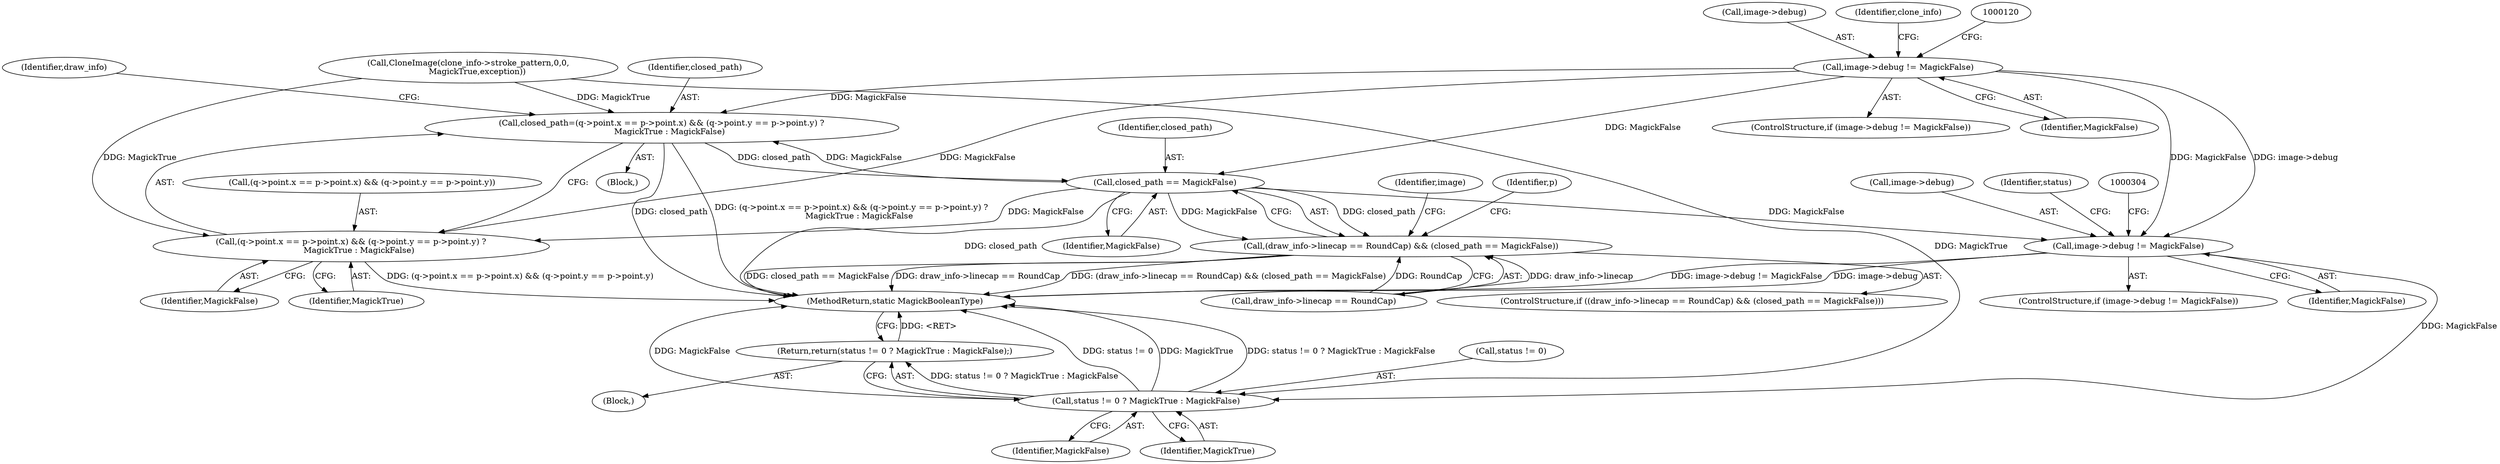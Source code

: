digraph "0_ImageMagick_726812fa2fa7ce16bcf58f6e115f65427a1c0950_3@pointer" {
"1000114" [label="(Call,image->debug != MagickFalse)"];
"1000244" [label="(Call,closed_path=(q->point.x == p->point.x) && (q->point.y == p->point.y) ?\n      MagickTrue : MagickFalse)"];
"1000279" [label="(Call,closed_path == MagickFalse)"];
"1000246" [label="(Call,(q->point.x == p->point.x) && (q->point.y == p->point.y) ?\n      MagickTrue : MagickFalse)"];
"1000273" [label="(Call,(draw_info->linecap == RoundCap) && (closed_path == MagickFalse))"];
"1000298" [label="(Call,image->debug != MagickFalse)"];
"1000310" [label="(Call,status != 0 ? MagickTrue : MagickFalse)"];
"1000309" [label="(Return,return(status != 0 ? MagickTrue : MagickFalse);)"];
"1000309" [label="(Return,return(status != 0 ? MagickTrue : MagickFalse);)"];
"1000270" [label="(Identifier,MagickTrue)"];
"1000113" [label="(ControlStructure,if (image->debug != MagickFalse))"];
"1000311" [label="(Call,status != 0)"];
"1000302" [label="(Identifier,MagickFalse)"];
"1000115" [label="(Call,image->debug)"];
"1000315" [label="(Identifier,MagickFalse)"];
"1000244" [label="(Call,closed_path=(q->point.x == p->point.x) && (q->point.y == p->point.y) ?\n      MagickTrue : MagickFalse)"];
"1000284" [label="(Identifier,image)"];
"1000247" [label="(Call,(q->point.x == p->point.x) && (q->point.y == p->point.y))"];
"1000245" [label="(Identifier,closed_path)"];
"1000271" [label="(Identifier,MagickFalse)"];
"1000273" [label="(Call,(draw_info->linecap == RoundCap) && (closed_path == MagickFalse))"];
"1000114" [label="(Call,image->debug != MagickFalse)"];
"1000126" [label="(Identifier,clone_info)"];
"1000299" [label="(Call,image->debug)"];
"1000297" [label="(ControlStructure,if (image->debug != MagickFalse))"];
"1000118" [label="(Identifier,MagickFalse)"];
"1000167" [label="(Call,CloneImage(clone_info->stroke_pattern,0,0,\n       MagickTrue,exception))"];
"1000312" [label="(Identifier,status)"];
"1000281" [label="(Identifier,MagickFalse)"];
"1000314" [label="(Identifier,MagickTrue)"];
"1000276" [label="(Identifier,draw_info)"];
"1000106" [label="(Block,)"];
"1000211" [label="(Block,)"];
"1000274" [label="(Call,draw_info->linecap == RoundCap)"];
"1000298" [label="(Call,image->debug != MagickFalse)"];
"1000246" [label="(Call,(q->point.x == p->point.x) && (q->point.y == p->point.y) ?\n      MagickTrue : MagickFalse)"];
"1000207" [label="(Identifier,p)"];
"1000272" [label="(ControlStructure,if ((draw_info->linecap == RoundCap) && (closed_path == MagickFalse)))"];
"1000280" [label="(Identifier,closed_path)"];
"1000279" [label="(Call,closed_path == MagickFalse)"];
"1000310" [label="(Call,status != 0 ? MagickTrue : MagickFalse)"];
"1000316" [label="(MethodReturn,static MagickBooleanType)"];
"1000114" -> "1000113"  [label="AST: "];
"1000114" -> "1000118"  [label="CFG: "];
"1000115" -> "1000114"  [label="AST: "];
"1000118" -> "1000114"  [label="AST: "];
"1000120" -> "1000114"  [label="CFG: "];
"1000126" -> "1000114"  [label="CFG: "];
"1000114" -> "1000244"  [label="DDG: MagickFalse"];
"1000114" -> "1000246"  [label="DDG: MagickFalse"];
"1000114" -> "1000279"  [label="DDG: MagickFalse"];
"1000114" -> "1000298"  [label="DDG: image->debug"];
"1000114" -> "1000298"  [label="DDG: MagickFalse"];
"1000244" -> "1000211"  [label="AST: "];
"1000244" -> "1000246"  [label="CFG: "];
"1000245" -> "1000244"  [label="AST: "];
"1000246" -> "1000244"  [label="AST: "];
"1000276" -> "1000244"  [label="CFG: "];
"1000244" -> "1000316"  [label="DDG: closed_path"];
"1000244" -> "1000316"  [label="DDG: (q->point.x == p->point.x) && (q->point.y == p->point.y) ?\n      MagickTrue : MagickFalse"];
"1000167" -> "1000244"  [label="DDG: MagickTrue"];
"1000279" -> "1000244"  [label="DDG: MagickFalse"];
"1000244" -> "1000279"  [label="DDG: closed_path"];
"1000279" -> "1000273"  [label="AST: "];
"1000279" -> "1000281"  [label="CFG: "];
"1000280" -> "1000279"  [label="AST: "];
"1000281" -> "1000279"  [label="AST: "];
"1000273" -> "1000279"  [label="CFG: "];
"1000279" -> "1000316"  [label="DDG: closed_path"];
"1000279" -> "1000246"  [label="DDG: MagickFalse"];
"1000279" -> "1000273"  [label="DDG: closed_path"];
"1000279" -> "1000273"  [label="DDG: MagickFalse"];
"1000279" -> "1000298"  [label="DDG: MagickFalse"];
"1000246" -> "1000270"  [label="CFG: "];
"1000246" -> "1000271"  [label="CFG: "];
"1000247" -> "1000246"  [label="AST: "];
"1000270" -> "1000246"  [label="AST: "];
"1000271" -> "1000246"  [label="AST: "];
"1000246" -> "1000316"  [label="DDG: (q->point.x == p->point.x) && (q->point.y == p->point.y)"];
"1000167" -> "1000246"  [label="DDG: MagickTrue"];
"1000273" -> "1000272"  [label="AST: "];
"1000273" -> "1000274"  [label="CFG: "];
"1000274" -> "1000273"  [label="AST: "];
"1000284" -> "1000273"  [label="CFG: "];
"1000207" -> "1000273"  [label="CFG: "];
"1000273" -> "1000316"  [label="DDG: draw_info->linecap == RoundCap"];
"1000273" -> "1000316"  [label="DDG: (draw_info->linecap == RoundCap) && (closed_path == MagickFalse)"];
"1000273" -> "1000316"  [label="DDG: closed_path == MagickFalse"];
"1000274" -> "1000273"  [label="DDG: draw_info->linecap"];
"1000274" -> "1000273"  [label="DDG: RoundCap"];
"1000298" -> "1000297"  [label="AST: "];
"1000298" -> "1000302"  [label="CFG: "];
"1000299" -> "1000298"  [label="AST: "];
"1000302" -> "1000298"  [label="AST: "];
"1000304" -> "1000298"  [label="CFG: "];
"1000312" -> "1000298"  [label="CFG: "];
"1000298" -> "1000316"  [label="DDG: image->debug != MagickFalse"];
"1000298" -> "1000316"  [label="DDG: image->debug"];
"1000298" -> "1000310"  [label="DDG: MagickFalse"];
"1000310" -> "1000309"  [label="AST: "];
"1000310" -> "1000314"  [label="CFG: "];
"1000310" -> "1000315"  [label="CFG: "];
"1000311" -> "1000310"  [label="AST: "];
"1000314" -> "1000310"  [label="AST: "];
"1000315" -> "1000310"  [label="AST: "];
"1000309" -> "1000310"  [label="CFG: "];
"1000310" -> "1000316"  [label="DDG: status != 0 ? MagickTrue : MagickFalse"];
"1000310" -> "1000316"  [label="DDG: MagickFalse"];
"1000310" -> "1000316"  [label="DDG: status != 0"];
"1000310" -> "1000316"  [label="DDG: MagickTrue"];
"1000310" -> "1000309"  [label="DDG: status != 0 ? MagickTrue : MagickFalse"];
"1000167" -> "1000310"  [label="DDG: MagickTrue"];
"1000309" -> "1000106"  [label="AST: "];
"1000316" -> "1000309"  [label="CFG: "];
"1000309" -> "1000316"  [label="DDG: <RET>"];
}
